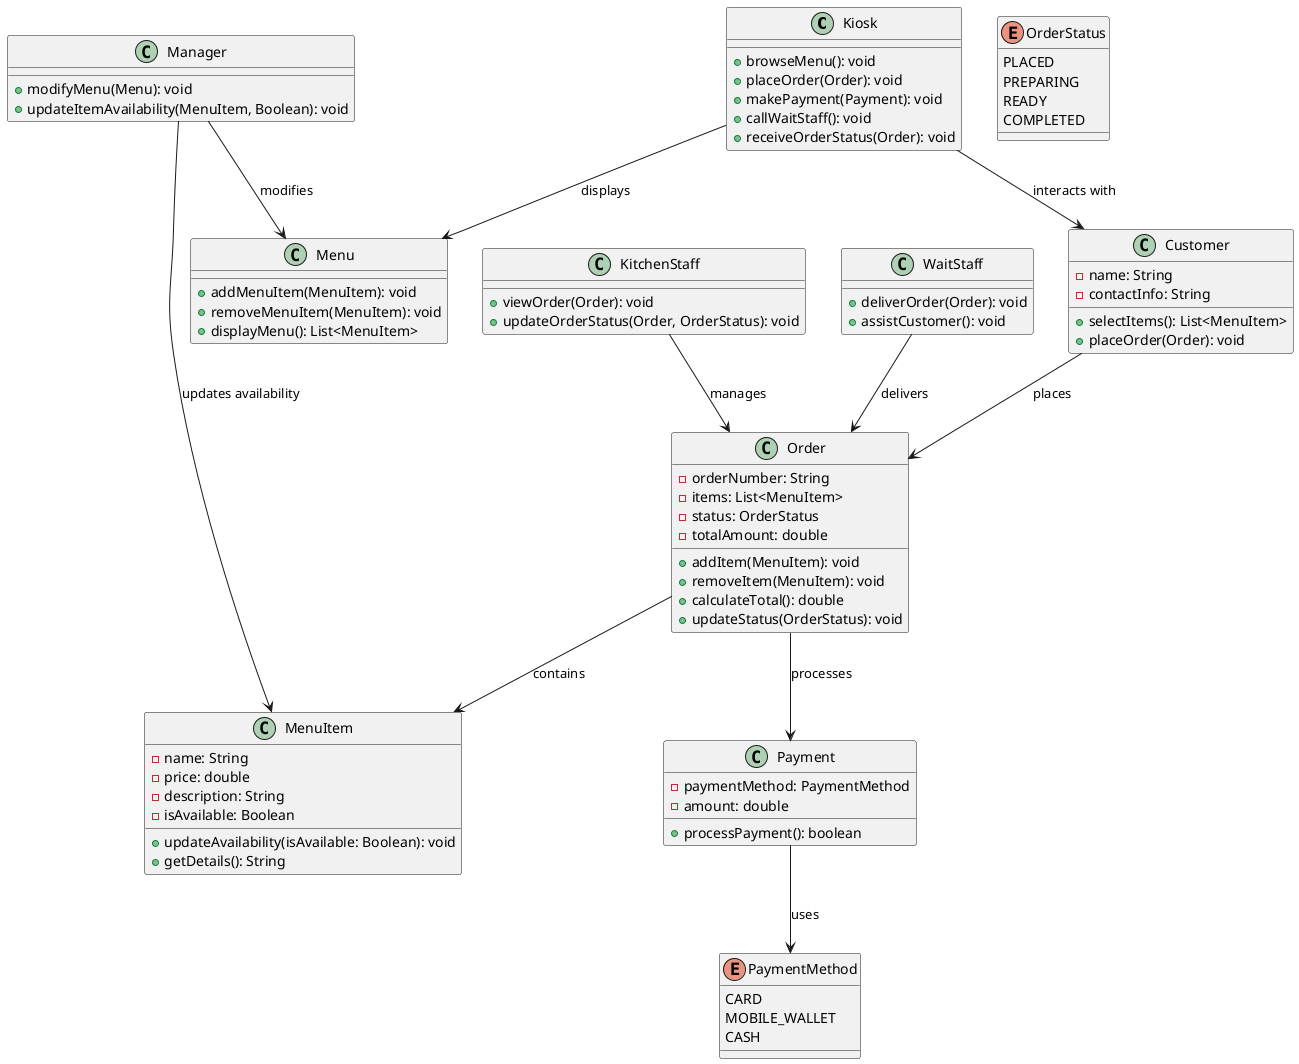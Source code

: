 @startuml

' Define classes for the system

class Kiosk {
    + browseMenu(): void
    + placeOrder(Order): void
    + makePayment(Payment): void
    + callWaitStaff(): void
    + receiveOrderStatus(Order): void
}

class Menu {
    + addMenuItem(MenuItem): void
    + removeMenuItem(MenuItem): void
    + displayMenu(): List<MenuItem>
}

class MenuItem {
    - name: String
    - price: double
    - description: String
    - isAvailable: Boolean
    + updateAvailability(isAvailable: Boolean): void
    + getDetails(): String
}

class Customer {
    - name: String
    - contactInfo: String
    + selectItems(): List<MenuItem>
    + placeOrder(Order): void
}

class Order {
    - orderNumber: String
    - items: List<MenuItem>
    - status: OrderStatus
    - totalAmount: double
    + addItem(MenuItem): void
    + removeItem(MenuItem): void
    + calculateTotal(): double
    + updateStatus(OrderStatus): void
}

enum OrderStatus {
    PLACED
    PREPARING
    READY
    COMPLETED
}

class Payment {
    - paymentMethod: PaymentMethod
    - amount: double
    + processPayment(): boolean
}

enum PaymentMethod {
    CARD
    MOBILE_WALLET
    CASH
}

class KitchenStaff {
    + viewOrder(Order): void
    + updateOrderStatus(Order, OrderStatus): void
}

class WaitStaff {
    + deliverOrder(Order): void
    + assistCustomer(): void
}

class Manager {
    + modifyMenu(Menu): void
    + updateItemAvailability(MenuItem, Boolean): void
}

' Relationships between classes

Kiosk --> Customer : interacts with
Kiosk --> Menu : displays
Customer --> Order : places
Order --> MenuItem : contains
Order --> Payment : processes
Payment --> PaymentMethod : uses
KitchenStaff --> Order : manages
WaitStaff --> Order : delivers
Manager --> Menu : modifies
Manager --> MenuItem : updates availability

@enduml

